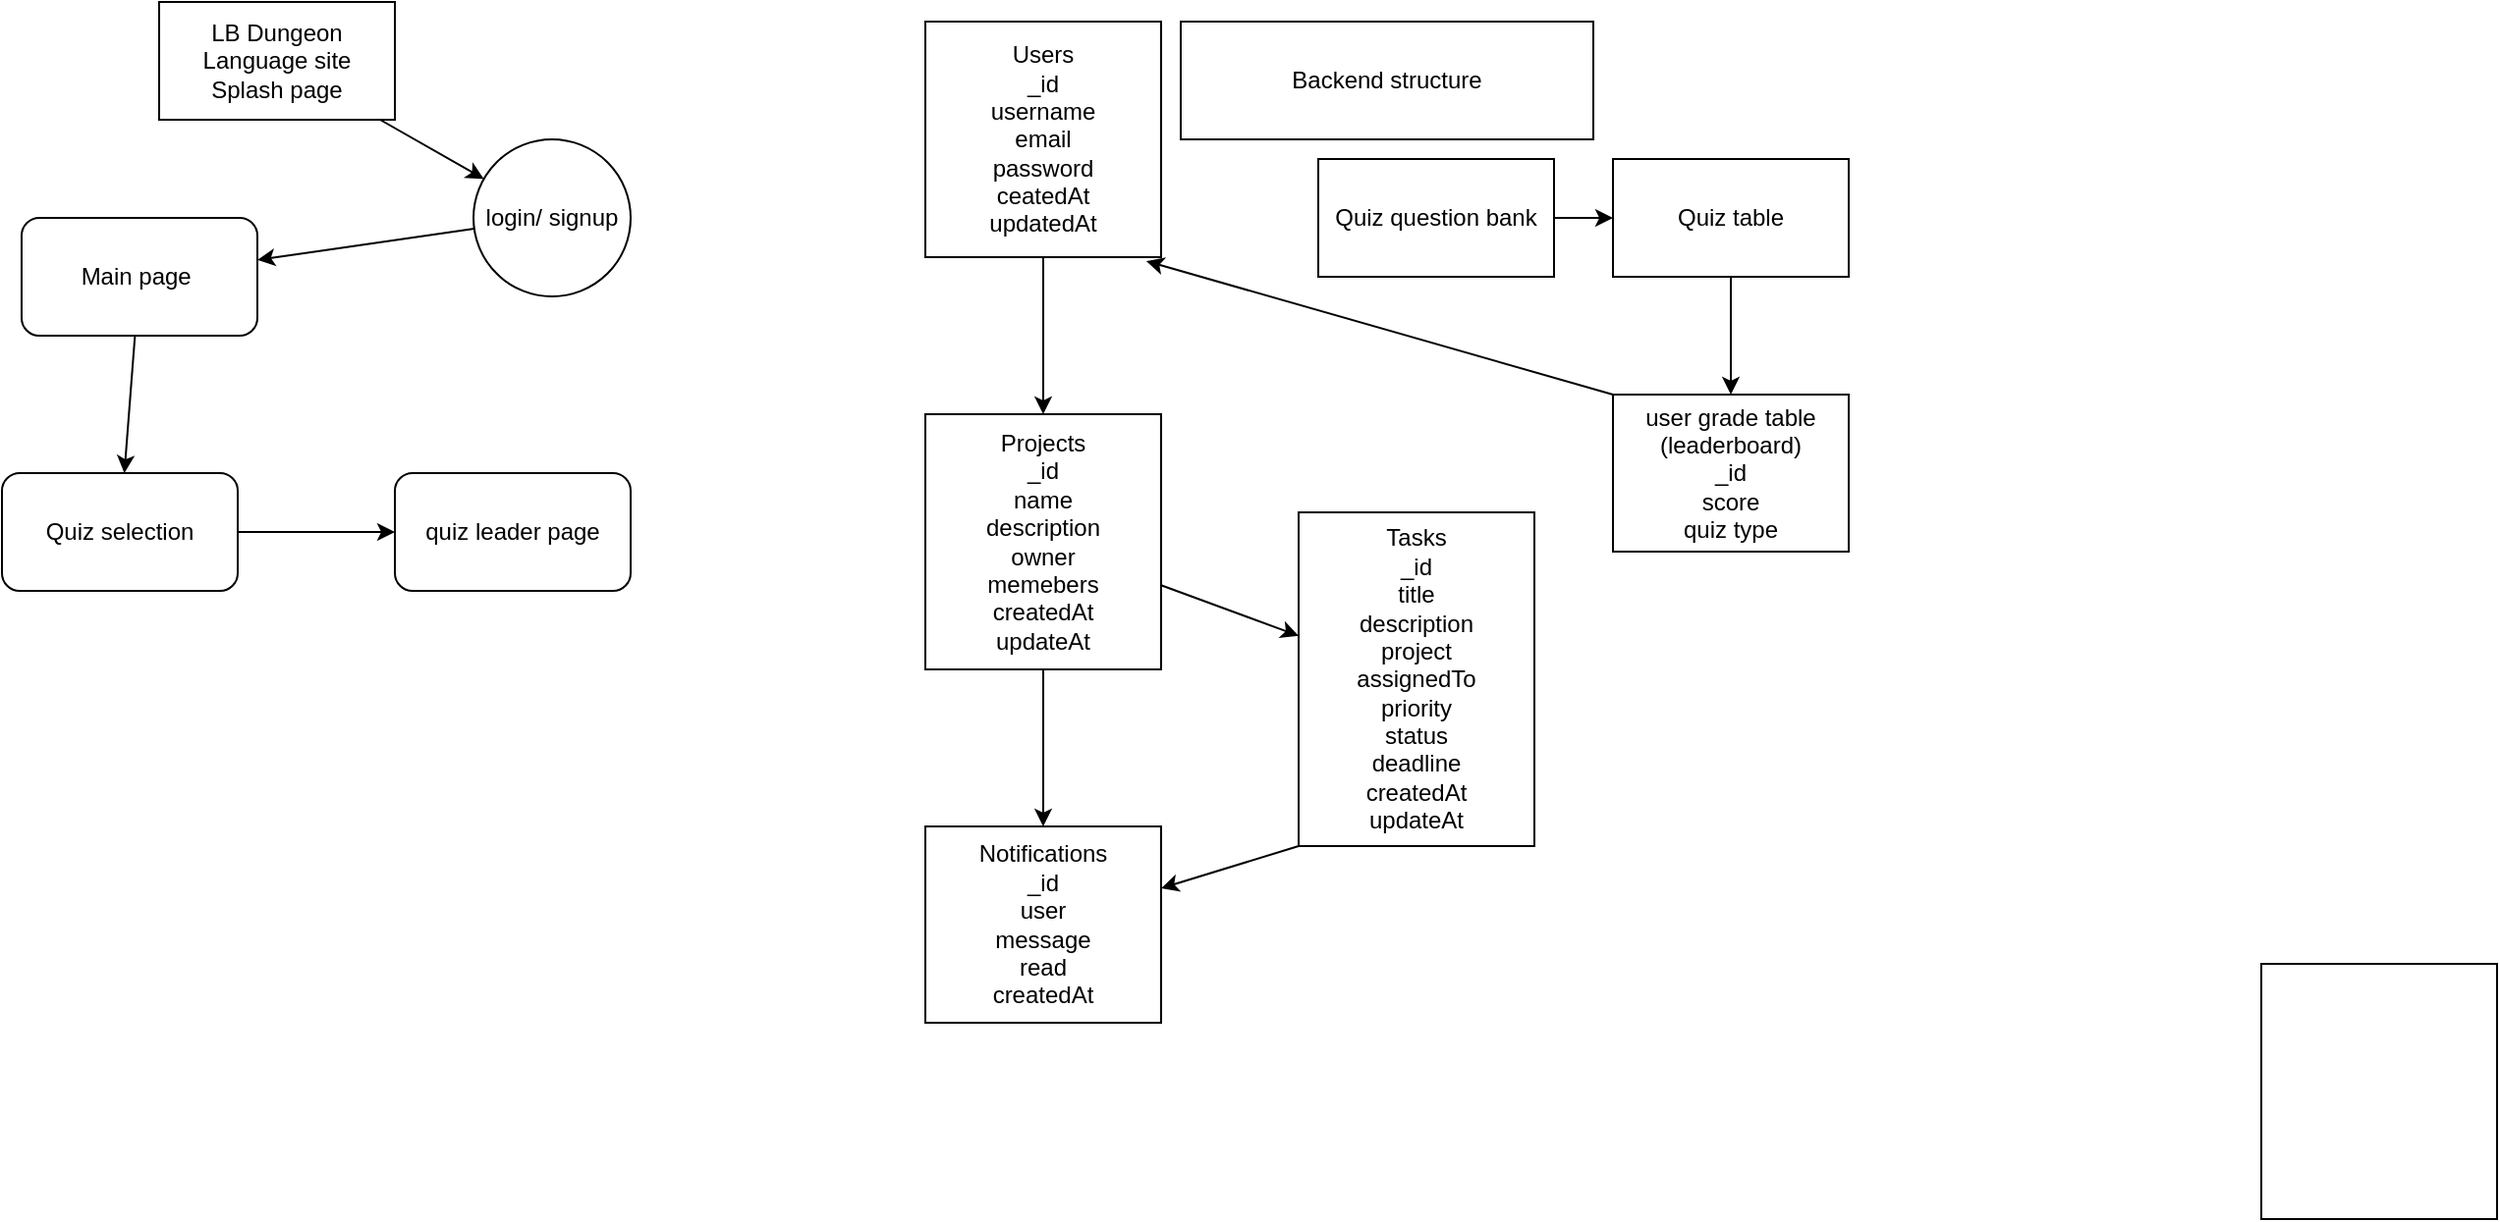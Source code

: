 <mxfile>
    <diagram id="nNgdWYCG5MtvIOmduSkE" name="Page-1">
        <mxGraphModel dx="1284" dy="563" grid="1" gridSize="10" guides="1" tooltips="1" connect="1" arrows="1" fold="1" page="1" pageScale="1" pageWidth="850" pageHeight="1100" math="0" shadow="0">
            <root>
                <mxCell id="0"/>
                <mxCell id="1" parent="0"/>
                <mxCell id="5" value="" style="edgeStyle=none;html=1;" parent="1" source="2" target="4" edge="1">
                    <mxGeometry relative="1" as="geometry"/>
                </mxCell>
                <mxCell id="2" value="LB Dungeon&lt;br&gt;Language site&lt;br&gt;Splash page" style="whiteSpace=wrap;html=1;" parent="1" vertex="1">
                    <mxGeometry x="90" y="40" width="120" height="60" as="geometry"/>
                </mxCell>
                <mxCell id="7" value="" style="edgeStyle=none;html=1;" parent="1" source="4" target="6" edge="1">
                    <mxGeometry relative="1" as="geometry"/>
                </mxCell>
                <mxCell id="4" value="login/ signup" style="ellipse;whiteSpace=wrap;html=1;" parent="1" vertex="1">
                    <mxGeometry x="250" y="110" width="80" height="80" as="geometry"/>
                </mxCell>
                <mxCell id="9" value="" style="edgeStyle=none;html=1;" parent="1" source="6" target="8" edge="1">
                    <mxGeometry relative="1" as="geometry"/>
                </mxCell>
                <mxCell id="6" value="Main page&amp;nbsp;" style="rounded=1;whiteSpace=wrap;html=1;" parent="1" vertex="1">
                    <mxGeometry x="20" y="150" width="120" height="60" as="geometry"/>
                </mxCell>
                <mxCell id="11" value="" style="edgeStyle=none;html=1;" parent="1" source="8" target="10" edge="1">
                    <mxGeometry relative="1" as="geometry"/>
                </mxCell>
                <mxCell id="8" value="Quiz selection" style="whiteSpace=wrap;html=1;rounded=1;" parent="1" vertex="1">
                    <mxGeometry x="10" y="280" width="120" height="60" as="geometry"/>
                </mxCell>
                <mxCell id="10" value="quiz leader page" style="whiteSpace=wrap;html=1;rounded=1;" parent="1" vertex="1">
                    <mxGeometry x="210" y="280" width="120" height="60" as="geometry"/>
                </mxCell>
                <mxCell id="16" value="" style="edgeStyle=none;html=1;" parent="1" source="13" target="15" edge="1">
                    <mxGeometry relative="1" as="geometry"/>
                </mxCell>
                <mxCell id="13" value="Users&lt;br&gt;_id&lt;br&gt;username&lt;br&gt;email&lt;br&gt;password&lt;br&gt;ceatedAt&lt;br&gt;updatedAt" style="whiteSpace=wrap;html=1;" parent="1" vertex="1">
                    <mxGeometry x="480" y="50" width="120" height="120" as="geometry"/>
                </mxCell>
                <mxCell id="19" value="" style="edgeStyle=none;html=1;" parent="1" source="15" target="18" edge="1">
                    <mxGeometry relative="1" as="geometry"/>
                </mxCell>
                <mxCell id="21" value="" style="edgeStyle=none;html=1;" parent="1" source="15" target="20" edge="1">
                    <mxGeometry relative="1" as="geometry"/>
                </mxCell>
                <mxCell id="15" value="Projects&lt;br&gt;_id&lt;br&gt;name&lt;br&gt;description&lt;br&gt;owner&lt;br&gt;memebers&lt;br&gt;createdAt&lt;br&gt;updateAt" style="whiteSpace=wrap;html=1;" parent="1" vertex="1">
                    <mxGeometry x="480" y="250" width="120" height="130" as="geometry"/>
                </mxCell>
                <mxCell id="17" value="" style="whiteSpace=wrap;html=1;" parent="1" vertex="1">
                    <mxGeometry x="1160" y="530" width="120" height="130" as="geometry"/>
                </mxCell>
                <mxCell id="22" style="edgeStyle=none;html=1;exitX=0;exitY=1;exitDx=0;exitDy=0;" parent="1" source="18" target="20" edge="1">
                    <mxGeometry relative="1" as="geometry">
                        <mxPoint x="610" y="470" as="targetPoint"/>
                    </mxGeometry>
                </mxCell>
                <mxCell id="18" value="Tasks&lt;br&gt;_id&lt;br&gt;title&lt;br&gt;description&lt;br&gt;project&lt;br&gt;assignedTo&lt;br&gt;priority&lt;br&gt;status&lt;br&gt;deadline&lt;br&gt;createdAt&lt;br&gt;updateAt" style="whiteSpace=wrap;html=1;" parent="1" vertex="1">
                    <mxGeometry x="670" y="300" width="120" height="170" as="geometry"/>
                </mxCell>
                <mxCell id="20" value="Notifications&lt;br&gt;_id&lt;br&gt;user&lt;br&gt;message&lt;br&gt;read&lt;br&gt;createdAt&lt;br&gt;" style="whiteSpace=wrap;html=1;" parent="1" vertex="1">
                    <mxGeometry x="480" y="460" width="120" height="100" as="geometry"/>
                </mxCell>
                <mxCell id="23" value="Backend structure" style="whiteSpace=wrap;html=1;" parent="1" vertex="1">
                    <mxGeometry x="610" y="50" width="210" height="60" as="geometry"/>
                </mxCell>
                <mxCell id="29" style="edgeStyle=none;html=1;exitX=1;exitY=0.5;exitDx=0;exitDy=0;entryX=0;entryY=0.5;entryDx=0;entryDy=0;" edge="1" parent="1" source="24" target="25">
                    <mxGeometry relative="1" as="geometry"/>
                </mxCell>
                <mxCell id="24" value="Quiz question bank" style="whiteSpace=wrap;html=1;" vertex="1" parent="1">
                    <mxGeometry x="680" y="120" width="120" height="60" as="geometry"/>
                </mxCell>
                <mxCell id="27" value="" style="edgeStyle=none;html=1;" edge="1" parent="1" source="25" target="26">
                    <mxGeometry relative="1" as="geometry"/>
                </mxCell>
                <mxCell id="25" value="Quiz table" style="whiteSpace=wrap;html=1;" vertex="1" parent="1">
                    <mxGeometry x="830" y="120" width="120" height="60" as="geometry"/>
                </mxCell>
                <mxCell id="28" style="edgeStyle=none;html=1;exitX=0;exitY=0;exitDx=0;exitDy=0;entryX=0.937;entryY=1.017;entryDx=0;entryDy=0;entryPerimeter=0;" edge="1" parent="1" source="26" target="13">
                    <mxGeometry relative="1" as="geometry"/>
                </mxCell>
                <mxCell id="26" value="user grade table&lt;br&gt;(leaderboard)&lt;br&gt;_id&lt;br&gt;score&lt;br&gt;quiz type" style="whiteSpace=wrap;html=1;" vertex="1" parent="1">
                    <mxGeometry x="830" y="240" width="120" height="80" as="geometry"/>
                </mxCell>
            </root>
        </mxGraphModel>
    </diagram>
</mxfile>